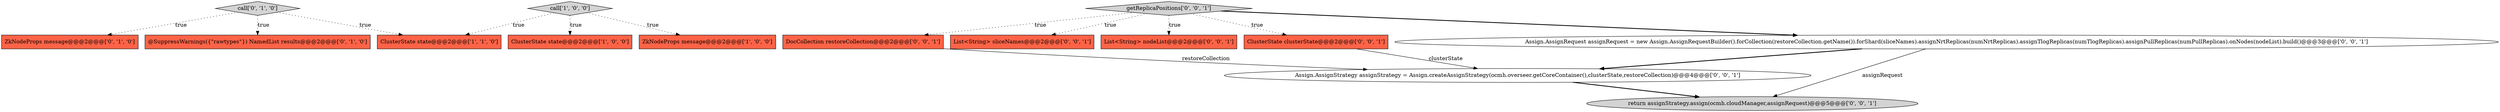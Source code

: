 digraph {
5 [style = filled, label = "ZkNodeProps message@@@2@@@['0', '1', '0']", fillcolor = tomato, shape = box image = "AAA0AAABBB2BBB"];
10 [style = filled, label = "DocCollection restoreCollection@@@2@@@['0', '0', '1']", fillcolor = tomato, shape = box image = "AAA0AAABBB3BBB"];
12 [style = filled, label = "List<String> sliceNames@@@2@@@['0', '0', '1']", fillcolor = tomato, shape = box image = "AAA0AAABBB3BBB"];
0 [style = filled, label = "call['1', '0', '0']", fillcolor = lightgray, shape = diamond image = "AAA0AAABBB1BBB"];
7 [style = filled, label = "List<String> nodeList@@@2@@@['0', '0', '1']", fillcolor = tomato, shape = box image = "AAA0AAABBB3BBB"];
9 [style = filled, label = "return assignStrategy.assign(ocmh.cloudManager,assignRequest)@@@5@@@['0', '0', '1']", fillcolor = lightgray, shape = ellipse image = "AAA0AAABBB3BBB"];
8 [style = filled, label = "ClusterState clusterState@@@2@@@['0', '0', '1']", fillcolor = tomato, shape = box image = "AAA0AAABBB3BBB"];
11 [style = filled, label = "Assign.AssignRequest assignRequest = new Assign.AssignRequestBuilder().forCollection(restoreCollection.getName()).forShard(sliceNames).assignNrtReplicas(numNrtReplicas).assignTlogReplicas(numTlogReplicas).assignPullReplicas(numPullReplicas).onNodes(nodeList).build()@@@3@@@['0', '0', '1']", fillcolor = white, shape = ellipse image = "AAA0AAABBB3BBB"];
13 [style = filled, label = "Assign.AssignStrategy assignStrategy = Assign.createAssignStrategy(ocmh.overseer.getCoreContainer(),clusterState,restoreCollection)@@@4@@@['0', '0', '1']", fillcolor = white, shape = ellipse image = "AAA0AAABBB3BBB"];
3 [style = filled, label = "ClusterState state@@@2@@@['1', '1', '0']", fillcolor = tomato, shape = box image = "AAA0AAABBB1BBB"];
4 [style = filled, label = "@SuppressWarnings({\"rawtypes\"}) NamedList results@@@2@@@['0', '1', '0']", fillcolor = tomato, shape = box image = "AAA0AAABBB2BBB"];
14 [style = filled, label = "getReplicaPositions['0', '0', '1']", fillcolor = lightgray, shape = diamond image = "AAA0AAABBB3BBB"];
2 [style = filled, label = "ClusterState state@@@2@@@['1', '0', '0']", fillcolor = tomato, shape = box image = "AAA0AAABBB1BBB"];
6 [style = filled, label = "call['0', '1', '0']", fillcolor = lightgray, shape = diamond image = "AAA0AAABBB2BBB"];
1 [style = filled, label = "ZkNodeProps message@@@2@@@['1', '0', '0']", fillcolor = tomato, shape = box image = "AAA0AAABBB1BBB"];
0->2 [style = dotted, label="true"];
6->5 [style = dotted, label="true"];
6->4 [style = dotted, label="true"];
0->3 [style = dotted, label="true"];
8->13 [style = solid, label="clusterState"];
14->8 [style = dotted, label="true"];
13->9 [style = bold, label=""];
0->1 [style = dotted, label="true"];
11->9 [style = solid, label="assignRequest"];
14->7 [style = dotted, label="true"];
14->11 [style = bold, label=""];
11->13 [style = bold, label=""];
14->12 [style = dotted, label="true"];
10->13 [style = solid, label="restoreCollection"];
14->10 [style = dotted, label="true"];
6->3 [style = dotted, label="true"];
}
